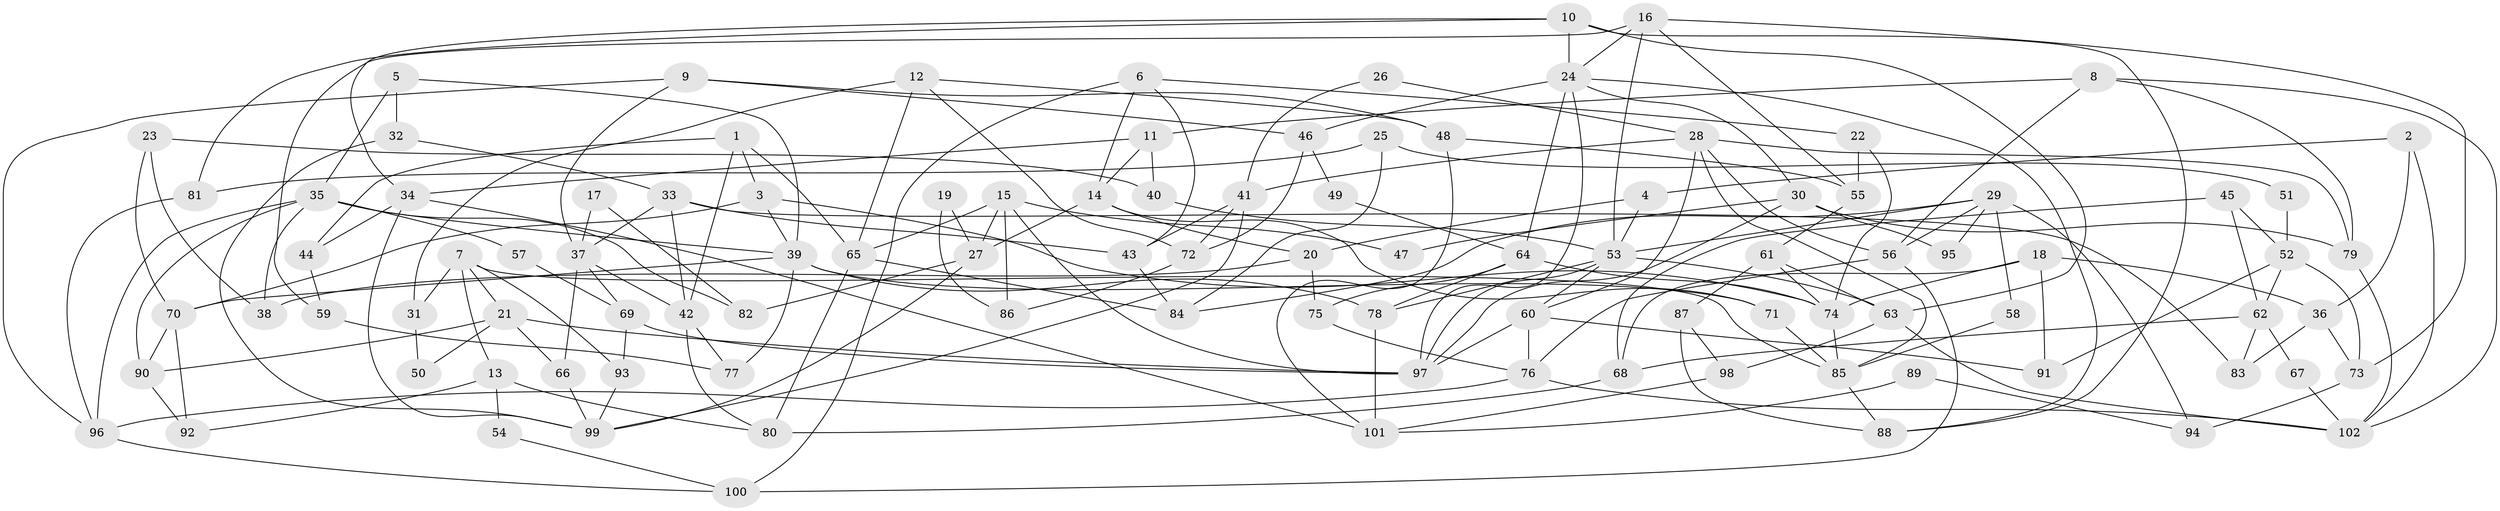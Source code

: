 // Generated by graph-tools (version 1.1) at 2025/50/03/09/25 04:50:33]
// undirected, 102 vertices, 204 edges
graph export_dot {
graph [start="1"]
  node [color=gray90,style=filled];
  1;
  2;
  3;
  4;
  5;
  6;
  7;
  8;
  9;
  10;
  11;
  12;
  13;
  14;
  15;
  16;
  17;
  18;
  19;
  20;
  21;
  22;
  23;
  24;
  25;
  26;
  27;
  28;
  29;
  30;
  31;
  32;
  33;
  34;
  35;
  36;
  37;
  38;
  39;
  40;
  41;
  42;
  43;
  44;
  45;
  46;
  47;
  48;
  49;
  50;
  51;
  52;
  53;
  54;
  55;
  56;
  57;
  58;
  59;
  60;
  61;
  62;
  63;
  64;
  65;
  66;
  67;
  68;
  69;
  70;
  71;
  72;
  73;
  74;
  75;
  76;
  77;
  78;
  79;
  80;
  81;
  82;
  83;
  84;
  85;
  86;
  87;
  88;
  89;
  90;
  91;
  92;
  93;
  94;
  95;
  96;
  97;
  98;
  99;
  100;
  101;
  102;
  1 -- 3;
  1 -- 42;
  1 -- 44;
  1 -- 65;
  2 -- 36;
  2 -- 102;
  2 -- 4;
  3 -- 39;
  3 -- 74;
  3 -- 70;
  4 -- 53;
  4 -- 20;
  5 -- 39;
  5 -- 35;
  5 -- 32;
  6 -- 100;
  6 -- 14;
  6 -- 22;
  6 -- 43;
  7 -- 13;
  7 -- 93;
  7 -- 21;
  7 -- 31;
  7 -- 85;
  8 -- 79;
  8 -- 11;
  8 -- 56;
  8 -- 102;
  9 -- 48;
  9 -- 37;
  9 -- 46;
  9 -- 96;
  10 -- 88;
  10 -- 63;
  10 -- 24;
  10 -- 34;
  10 -- 81;
  11 -- 14;
  11 -- 34;
  11 -- 40;
  12 -- 65;
  12 -- 72;
  12 -- 31;
  12 -- 48;
  13 -- 80;
  13 -- 92;
  13 -- 54;
  14 -- 27;
  14 -- 20;
  14 -- 71;
  15 -- 97;
  15 -- 65;
  15 -- 27;
  15 -- 47;
  15 -- 86;
  16 -- 24;
  16 -- 53;
  16 -- 55;
  16 -- 59;
  16 -- 73;
  17 -- 37;
  17 -- 82;
  18 -- 74;
  18 -- 91;
  18 -- 36;
  18 -- 68;
  19 -- 86;
  19 -- 27;
  20 -- 75;
  20 -- 38;
  21 -- 97;
  21 -- 50;
  21 -- 66;
  21 -- 90;
  22 -- 55;
  22 -- 74;
  23 -- 70;
  23 -- 40;
  23 -- 38;
  24 -- 64;
  24 -- 30;
  24 -- 46;
  24 -- 88;
  24 -- 97;
  25 -- 81;
  25 -- 84;
  25 -- 51;
  26 -- 28;
  26 -- 41;
  27 -- 99;
  27 -- 82;
  28 -- 85;
  28 -- 60;
  28 -- 41;
  28 -- 56;
  28 -- 79;
  29 -- 53;
  29 -- 56;
  29 -- 58;
  29 -- 84;
  29 -- 94;
  29 -- 95;
  30 -- 97;
  30 -- 47;
  30 -- 79;
  30 -- 95;
  31 -- 50;
  32 -- 33;
  32 -- 99;
  33 -- 43;
  33 -- 37;
  33 -- 42;
  33 -- 83;
  34 -- 101;
  34 -- 44;
  34 -- 99;
  35 -- 96;
  35 -- 38;
  35 -- 39;
  35 -- 57;
  35 -- 82;
  35 -- 90;
  36 -- 73;
  36 -- 83;
  37 -- 66;
  37 -- 42;
  37 -- 69;
  39 -- 70;
  39 -- 71;
  39 -- 77;
  39 -- 78;
  40 -- 53;
  41 -- 99;
  41 -- 43;
  41 -- 72;
  42 -- 77;
  42 -- 80;
  43 -- 84;
  44 -- 59;
  45 -- 68;
  45 -- 62;
  45 -- 52;
  46 -- 49;
  46 -- 72;
  48 -- 55;
  48 -- 101;
  49 -- 64;
  51 -- 52;
  52 -- 62;
  52 -- 73;
  52 -- 91;
  53 -- 60;
  53 -- 63;
  53 -- 78;
  53 -- 97;
  54 -- 100;
  55 -- 61;
  56 -- 76;
  56 -- 100;
  57 -- 69;
  58 -- 85;
  59 -- 77;
  60 -- 76;
  60 -- 97;
  60 -- 91;
  61 -- 63;
  61 -- 74;
  61 -- 87;
  62 -- 83;
  62 -- 68;
  62 -- 67;
  63 -- 102;
  63 -- 98;
  64 -- 74;
  64 -- 78;
  64 -- 75;
  65 -- 84;
  65 -- 80;
  66 -- 99;
  67 -- 102;
  68 -- 80;
  69 -- 97;
  69 -- 93;
  70 -- 90;
  70 -- 92;
  71 -- 85;
  72 -- 86;
  73 -- 94;
  74 -- 85;
  75 -- 76;
  76 -- 102;
  76 -- 96;
  78 -- 101;
  79 -- 102;
  81 -- 96;
  85 -- 88;
  87 -- 88;
  87 -- 98;
  89 -- 101;
  89 -- 94;
  90 -- 92;
  93 -- 99;
  96 -- 100;
  98 -- 101;
}
